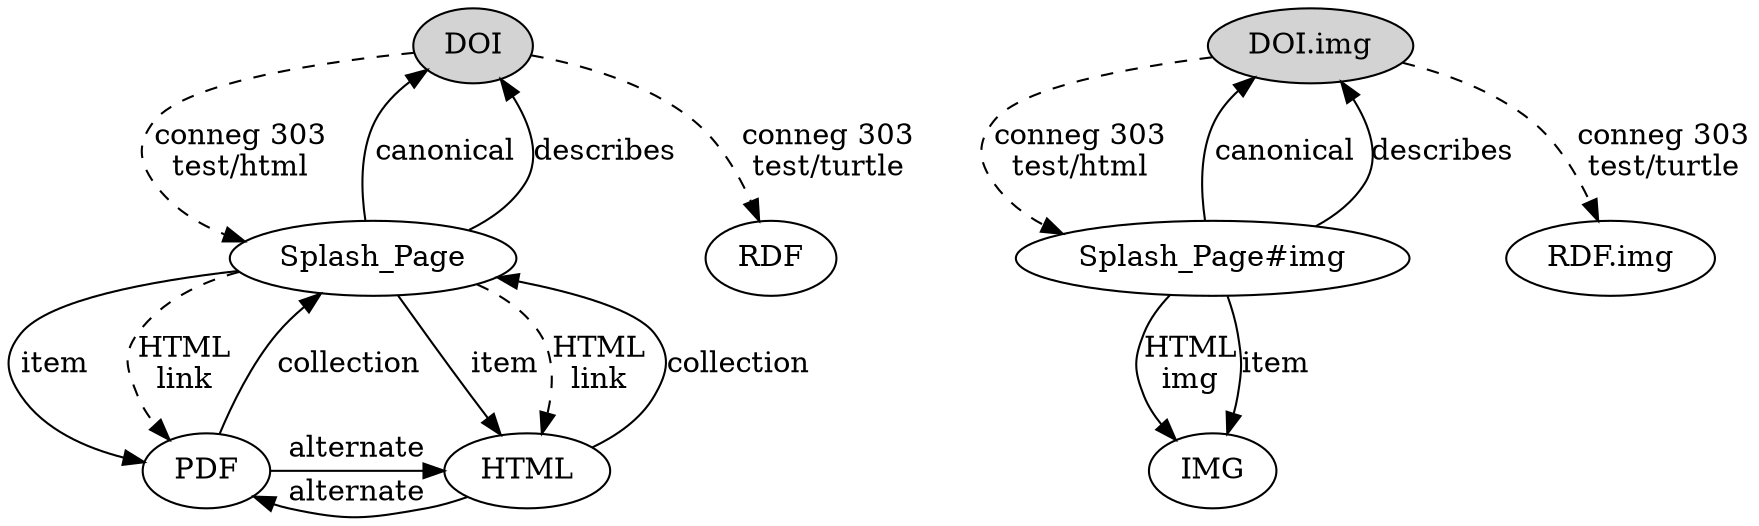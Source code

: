digraph PLOSCI {
  DOI [ style=filled ]
  DOI -> "Splash_Page" [ style=dashed, label="conneg 303\ntest/html" ]
  DOI -> "RDF" [ style=dashed, label="conneg 303\ntest/turtle" ]
  "DOI.img" [ style=filled ]
  "DOI.img" -> "Splash_Page#img" [ style=dashed, label="conneg 303\ntest/html" ]
  "DOI.img" -> "RDF.img" [ style=dashed, label="conneg 303\ntest/turtle" ]
  "Splash_Page" -> PDF  [ label="item" ]
  "Splash_Page" -> HTML  [ label="item" ]
  "Splash_Page" -> PDF  [ style=dashed, label="HTML\nlink" ]
  "Splash_Page" -> HTML  [ style=dashed, label="HTML\nlink" ]
  PDF -> HTML [ label="alternate" ]
  HTML -> PDF [ label="alternate" ]
  "Splash_Page" -> DOI [ label="canonical " ]
  "Splash_Page" -> DOI [ label="describes " ]
  "PDF" -> "Splash_Page" [ label="collection" ]
  "HTML" -> "Splash_Page" [ label="collection" ]
  "Splash_Page#img" -> "DOI.img" [ label="canonical " ]
  "Splash_Page#img" -> "DOI.img" [ label="describes " ]
  "Splash_Page#img" -> "IMG" [ label="HTML\nimg" ]
  "Splash_Page#img" -> "IMG" [ label="item" ]
  { rank = "same" {DOI "DOI.img"} }
  { rank = "same" {PDF HTML} }
}
